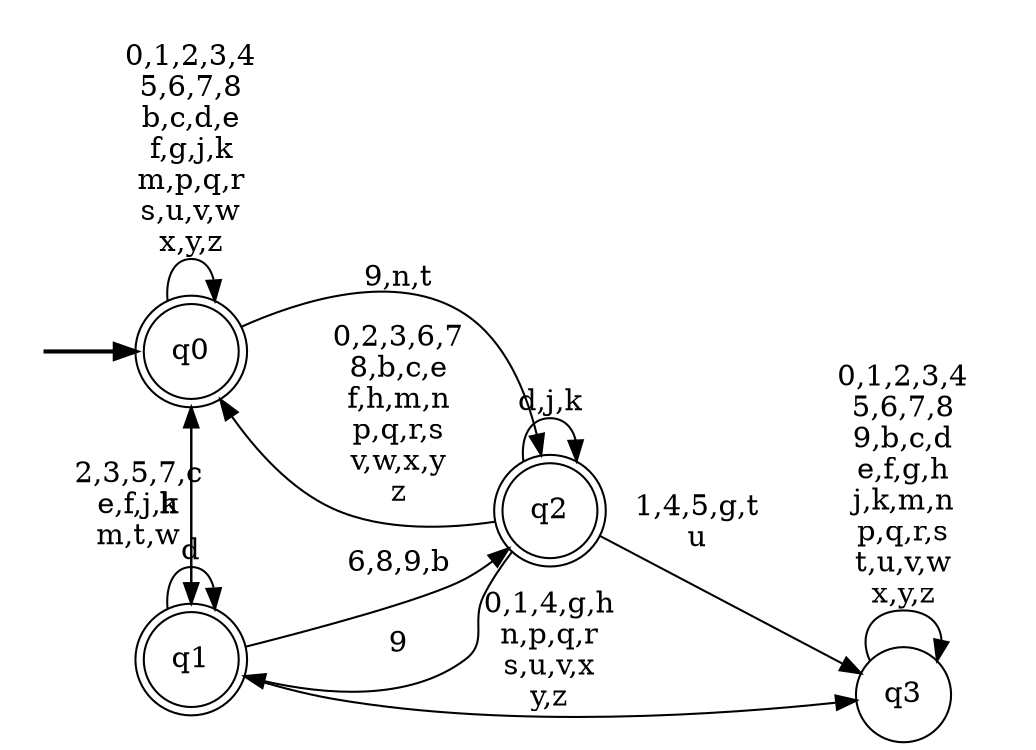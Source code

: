 digraph BlueStar {
__start0 [style = invis, shape = none, label = "", width = 0, height = 0];

rankdir=LR;
size="8,5";

s0 [style="rounded,filled", color="black", fillcolor="white" shape="doublecircle", label="q0"];
s1 [style="rounded,filled", color="black", fillcolor="white" shape="doublecircle", label="q1"];
s2 [style="rounded,filled", color="black", fillcolor="white" shape="doublecircle", label="q2"];
s3 [style="filled", color="black", fillcolor="white" shape="circle", label="q3"];
subgraph cluster_main { 
	graph [pad=".75", ranksep="0.15", nodesep="0.15"];
	 style=invis; 
	__start0 -> s0 [penwidth=2];
}
s0 -> s0 [label="0,1,2,3,4\n5,6,7,8\nb,c,d,e\nf,g,j,k\nm,p,q,r\ns,u,v,w\nx,y,z"];
s0 -> s1 [label="h"];
s0 -> s2 [label="9,n,t"];
s1 -> s0 [label="2,3,5,7,c\ne,f,j,k\nm,t,w"];
s1 -> s1 [label="d"];
s1 -> s2 [label="6,8,9,b"];
s1 -> s3 [label="0,1,4,g,h\nn,p,q,r\ns,u,v,x\ny,z"];
s2 -> s0 [label="0,2,3,6,7\n8,b,c,e\nf,h,m,n\np,q,r,s\nv,w,x,y\nz"];
s2 -> s1 [label="9"];
s2 -> s2 [label="d,j,k"];
s2 -> s3 [label="1,4,5,g,t\nu"];
s3 -> s3 [label="0,1,2,3,4\n5,6,7,8\n9,b,c,d\ne,f,g,h\nj,k,m,n\np,q,r,s\nt,u,v,w\nx,y,z"];

}